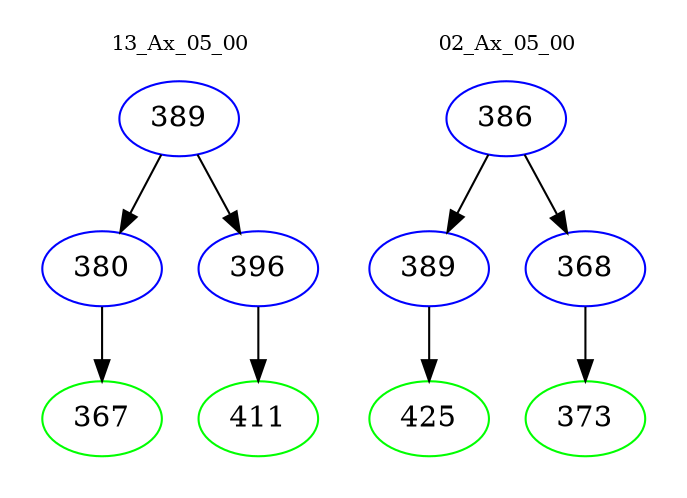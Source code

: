 digraph{
subgraph cluster_0 {
color = white
label = "13_Ax_05_00";
fontsize=10;
T0_389 [label="389", color="blue"]
T0_389 -> T0_380 [color="black"]
T0_380 [label="380", color="blue"]
T0_380 -> T0_367 [color="black"]
T0_367 [label="367", color="green"]
T0_389 -> T0_396 [color="black"]
T0_396 [label="396", color="blue"]
T0_396 -> T0_411 [color="black"]
T0_411 [label="411", color="green"]
}
subgraph cluster_1 {
color = white
label = "02_Ax_05_00";
fontsize=10;
T1_386 [label="386", color="blue"]
T1_386 -> T1_389 [color="black"]
T1_389 [label="389", color="blue"]
T1_389 -> T1_425 [color="black"]
T1_425 [label="425", color="green"]
T1_386 -> T1_368 [color="black"]
T1_368 [label="368", color="blue"]
T1_368 -> T1_373 [color="black"]
T1_373 [label="373", color="green"]
}
}
